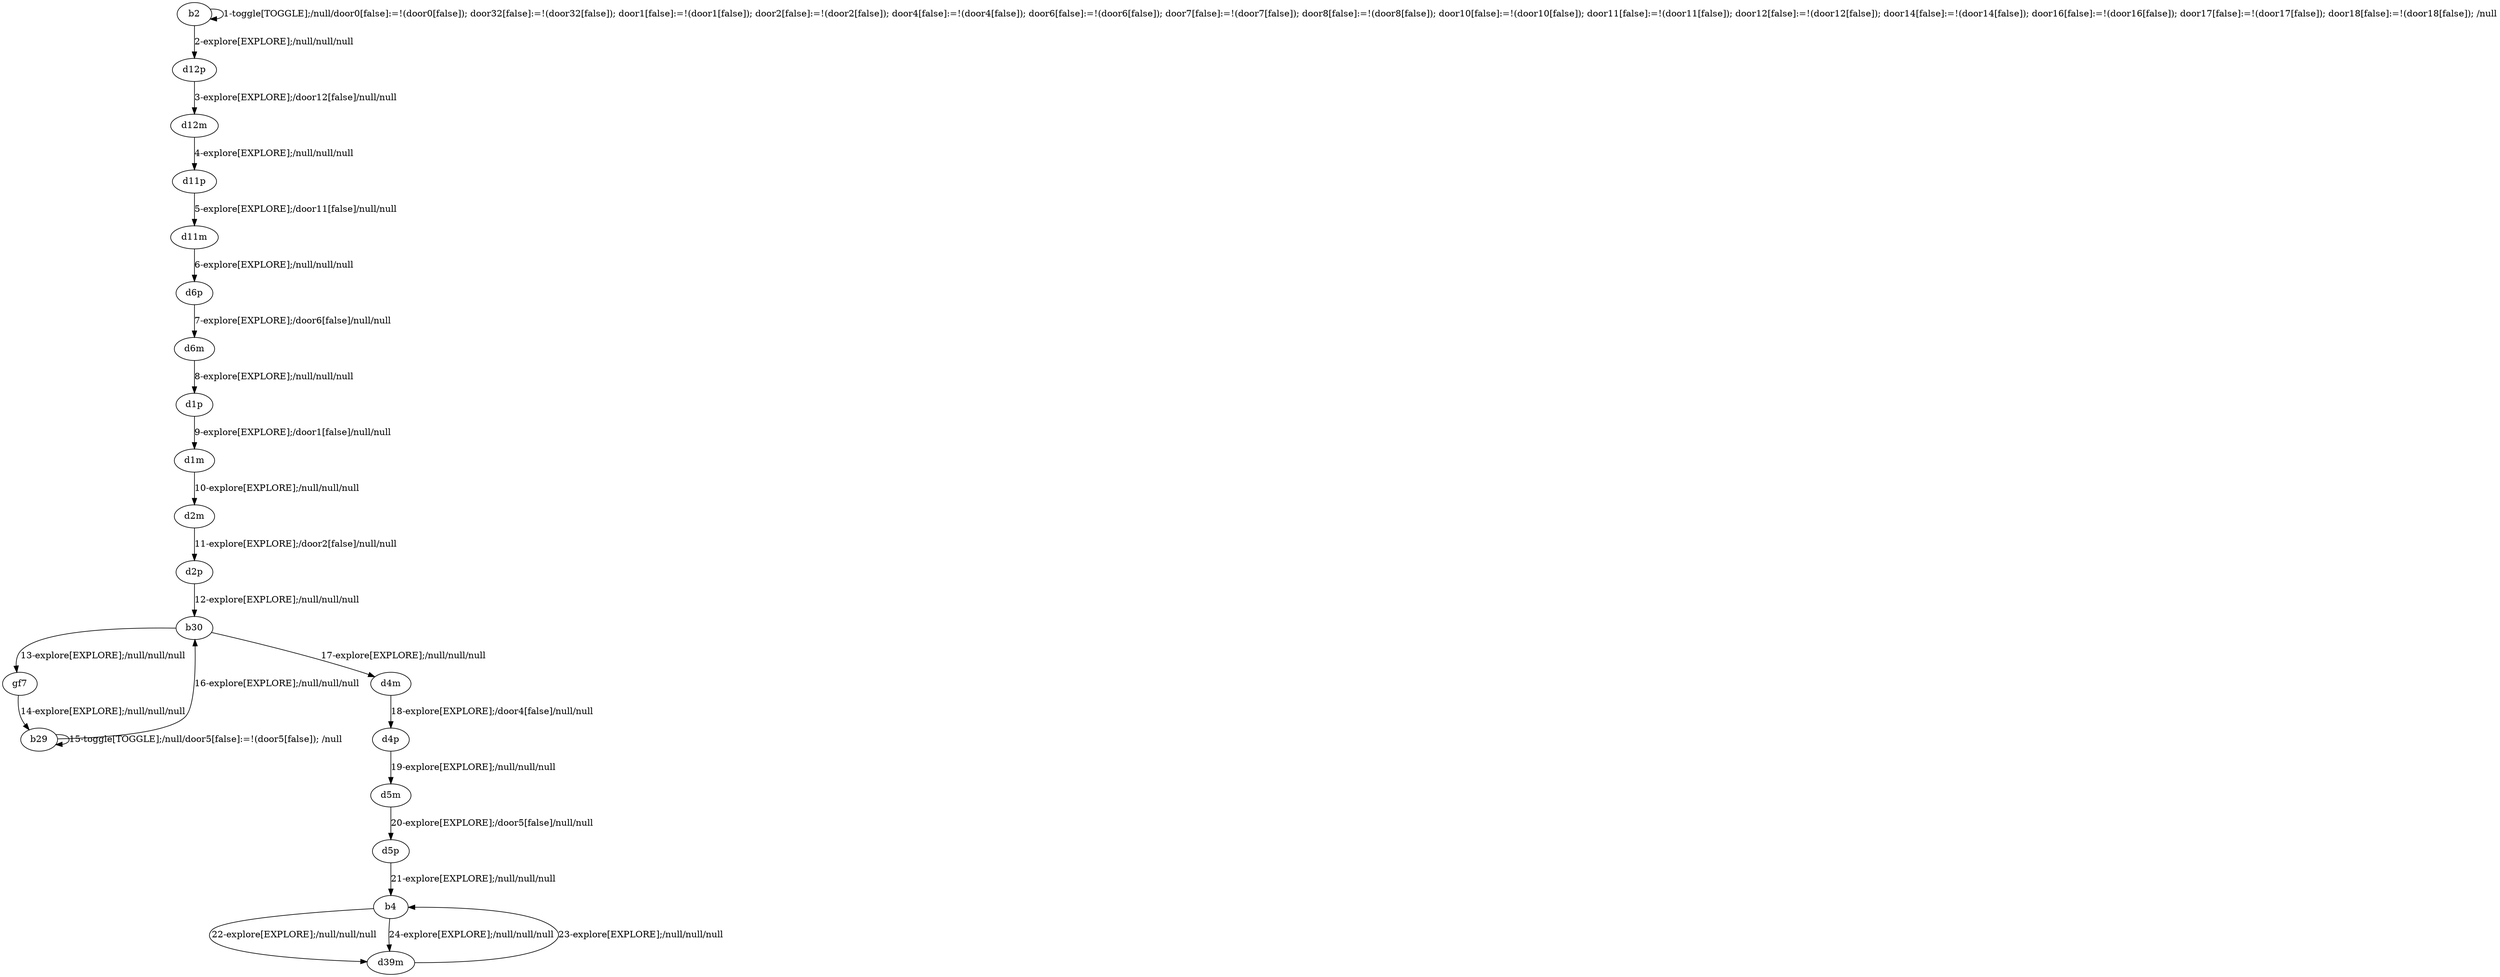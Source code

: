 # Total number of goals covered by this test: 1
# d39m --> b4

digraph g {
"b2" -> "b2" [label = "1-toggle[TOGGLE];/null/door0[false]:=!(door0[false]); door32[false]:=!(door32[false]); door1[false]:=!(door1[false]); door2[false]:=!(door2[false]); door4[false]:=!(door4[false]); door6[false]:=!(door6[false]); door7[false]:=!(door7[false]); door8[false]:=!(door8[false]); door10[false]:=!(door10[false]); door11[false]:=!(door11[false]); door12[false]:=!(door12[false]); door14[false]:=!(door14[false]); door16[false]:=!(door16[false]); door17[false]:=!(door17[false]); door18[false]:=!(door18[false]); /null"];
"b2" -> "d12p" [label = "2-explore[EXPLORE];/null/null/null"];
"d12p" -> "d12m" [label = "3-explore[EXPLORE];/door12[false]/null/null"];
"d12m" -> "d11p" [label = "4-explore[EXPLORE];/null/null/null"];
"d11p" -> "d11m" [label = "5-explore[EXPLORE];/door11[false]/null/null"];
"d11m" -> "d6p" [label = "6-explore[EXPLORE];/null/null/null"];
"d6p" -> "d6m" [label = "7-explore[EXPLORE];/door6[false]/null/null"];
"d6m" -> "d1p" [label = "8-explore[EXPLORE];/null/null/null"];
"d1p" -> "d1m" [label = "9-explore[EXPLORE];/door1[false]/null/null"];
"d1m" -> "d2m" [label = "10-explore[EXPLORE];/null/null/null"];
"d2m" -> "d2p" [label = "11-explore[EXPLORE];/door2[false]/null/null"];
"d2p" -> "b30" [label = "12-explore[EXPLORE];/null/null/null"];
"b30" -> "gf7" [label = "13-explore[EXPLORE];/null/null/null"];
"gf7" -> "b29" [label = "14-explore[EXPLORE];/null/null/null"];
"b29" -> "b29" [label = "15-toggle[TOGGLE];/null/door5[false]:=!(door5[false]); /null"];
"b29" -> "b30" [label = "16-explore[EXPLORE];/null/null/null"];
"b30" -> "d4m" [label = "17-explore[EXPLORE];/null/null/null"];
"d4m" -> "d4p" [label = "18-explore[EXPLORE];/door4[false]/null/null"];
"d4p" -> "d5m" [label = "19-explore[EXPLORE];/null/null/null"];
"d5m" -> "d5p" [label = "20-explore[EXPLORE];/door5[false]/null/null"];
"d5p" -> "b4" [label = "21-explore[EXPLORE];/null/null/null"];
"b4" -> "d39m" [label = "22-explore[EXPLORE];/null/null/null"];
"d39m" -> "b4" [label = "23-explore[EXPLORE];/null/null/null"];
"b4" -> "d39m" [label = "24-explore[EXPLORE];/null/null/null"];
}